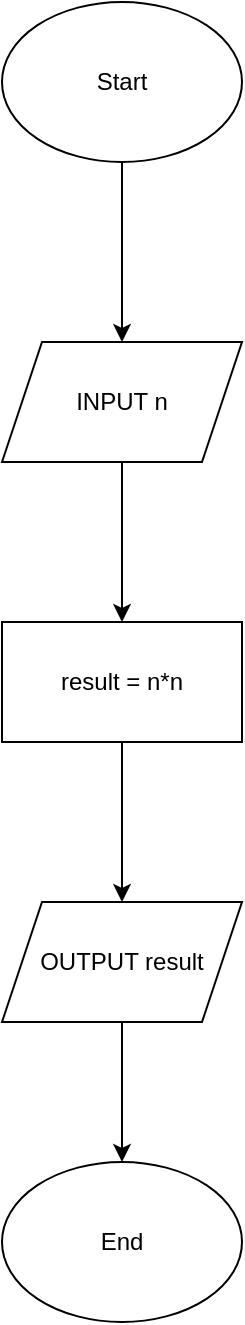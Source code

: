 <mxfile version="20.8.2" type="device" pages="3"><diagram id="nqqiFRn0hkPvzdX918J_" name="Trang-1"><mxGraphModel dx="1050" dy="581" grid="1" gridSize="10" guides="1" tooltips="1" connect="1" arrows="1" fold="1" page="1" pageScale="1" pageWidth="827" pageHeight="1169" math="0" shadow="0"><root><mxCell id="0"/><mxCell id="1" parent="0"/><mxCell id="qv5-6G9c6YGMiAzhuYph-3" value="" style="edgeStyle=orthogonalEdgeStyle;rounded=0;orthogonalLoop=1;jettySize=auto;html=1;" edge="1" parent="1" source="qv5-6G9c6YGMiAzhuYph-1"><mxGeometry relative="1" as="geometry"><mxPoint x="414" y="230" as="targetPoint"/></mxGeometry></mxCell><mxCell id="qv5-6G9c6YGMiAzhuYph-1" value="Start" style="ellipse;whiteSpace=wrap;html=1;" vertex="1" parent="1"><mxGeometry x="354" y="60" width="120" height="80" as="geometry"/></mxCell><mxCell id="qv5-6G9c6YGMiAzhuYph-7" value="" style="edgeStyle=orthogonalEdgeStyle;rounded=0;orthogonalLoop=1;jettySize=auto;html=1;" edge="1" parent="1" source="qv5-6G9c6YGMiAzhuYph-5" target="qv5-6G9c6YGMiAzhuYph-6"><mxGeometry relative="1" as="geometry"/></mxCell><mxCell id="qv5-6G9c6YGMiAzhuYph-5" value="INPUT n" style="shape=parallelogram;perimeter=parallelogramPerimeter;whiteSpace=wrap;html=1;fixedSize=1;" vertex="1" parent="1"><mxGeometry x="354" y="230" width="120" height="60" as="geometry"/></mxCell><mxCell id="qv5-6G9c6YGMiAzhuYph-9" value="" style="edgeStyle=orthogonalEdgeStyle;rounded=0;orthogonalLoop=1;jettySize=auto;html=1;" edge="1" parent="1" source="qv5-6G9c6YGMiAzhuYph-6" target="qv5-6G9c6YGMiAzhuYph-8"><mxGeometry relative="1" as="geometry"/></mxCell><mxCell id="qv5-6G9c6YGMiAzhuYph-6" value="result = n*n" style="whiteSpace=wrap;html=1;" vertex="1" parent="1"><mxGeometry x="354" y="370" width="120" height="60" as="geometry"/></mxCell><mxCell id="qv5-6G9c6YGMiAzhuYph-11" value="" style="edgeStyle=orthogonalEdgeStyle;rounded=0;orthogonalLoop=1;jettySize=auto;html=1;" edge="1" parent="1" source="qv5-6G9c6YGMiAzhuYph-8"><mxGeometry relative="1" as="geometry"><mxPoint x="414" y="640" as="targetPoint"/></mxGeometry></mxCell><mxCell id="qv5-6G9c6YGMiAzhuYph-8" value="OUTPUT result" style="shape=parallelogram;perimeter=parallelogramPerimeter;whiteSpace=wrap;html=1;fixedSize=1;" vertex="1" parent="1"><mxGeometry x="354" y="510" width="120" height="60" as="geometry"/></mxCell><mxCell id="qv5-6G9c6YGMiAzhuYph-12" value="End" style="ellipse;whiteSpace=wrap;html=1;" vertex="1" parent="1"><mxGeometry x="354" y="640" width="120" height="80" as="geometry"/></mxCell></root></mxGraphModel></diagram><diagram id="CeKol71OozjvBRDAgCuP" name="Trang-2"><mxGraphModel dx="1050" dy="581" grid="1" gridSize="10" guides="1" tooltips="1" connect="1" arrows="1" fold="1" page="1" pageScale="1" pageWidth="827" pageHeight="1169" math="0" shadow="0"><root><mxCell id="0"/><mxCell id="1" parent="0"/><mxCell id="Hib7ySwVW1hZHQfF7jVx-1" value="START" style="ellipse;whiteSpace=wrap;html=1;" vertex="1" parent="1"><mxGeometry x="320" y="40" width="120" height="80" as="geometry"/></mxCell><mxCell id="GMZjqi1hbun8zMXeVJkL-1" value="INPUT a,b" style="shape=parallelogram;perimeter=parallelogramPerimeter;whiteSpace=wrap;html=1;fixedSize=1;" vertex="1" parent="1"><mxGeometry x="320" y="150" width="120" height="60" as="geometry"/></mxCell><mxCell id="GMZjqi1hbun8zMXeVJkL-2" value="s = a*b&lt;br&gt;p = (a+b)*2" style="rounded=0;whiteSpace=wrap;html=1;" vertex="1" parent="1"><mxGeometry x="320" y="240" width="120" height="60" as="geometry"/></mxCell><mxCell id="GMZjqi1hbun8zMXeVJkL-3" value="OUTPUT s,p" style="shape=parallelogram;perimeter=parallelogramPerimeter;whiteSpace=wrap;html=1;fixedSize=1;" vertex="1" parent="1"><mxGeometry x="320" y="340" width="120" height="60" as="geometry"/></mxCell><mxCell id="GMZjqi1hbun8zMXeVJkL-4" value="End&lt;br&gt;" style="ellipse;whiteSpace=wrap;html=1;" vertex="1" parent="1"><mxGeometry x="320" y="430" width="120" height="80" as="geometry"/></mxCell></root></mxGraphModel></diagram><diagram id="mgC7pVIph7aVnANY-_q-" name="Trang-3"><mxGraphModel dx="1050" dy="581" grid="1" gridSize="10" guides="1" tooltips="1" connect="1" arrows="1" fold="1" page="1" pageScale="1" pageWidth="827" pageHeight="1169" math="0" shadow="0"><root><mxCell id="0"/><mxCell id="1" parent="0"/><mxCell id="gIFJ70KlulRF0_t2mgNh-4" value="" style="edgeStyle=orthogonalEdgeStyle;rounded=0;orthogonalLoop=1;jettySize=auto;html=1;" edge="1" parent="1" source="gIFJ70KlulRF0_t2mgNh-1" target="gIFJ70KlulRF0_t2mgNh-2"><mxGeometry relative="1" as="geometry"/></mxCell><mxCell id="gIFJ70KlulRF0_t2mgNh-1" value="START&amp;nbsp;" style="ellipse;whiteSpace=wrap;html=1;" vertex="1" parent="1"><mxGeometry x="340" y="40" width="120" height="80" as="geometry"/></mxCell><mxCell id="gIFJ70KlulRF0_t2mgNh-5" value="" style="edgeStyle=orthogonalEdgeStyle;rounded=0;orthogonalLoop=1;jettySize=auto;html=1;" edge="1" parent="1" source="gIFJ70KlulRF0_t2mgNh-2" target="gIFJ70KlulRF0_t2mgNh-3"><mxGeometry relative="1" as="geometry"/></mxCell><mxCell id="gIFJ70KlulRF0_t2mgNh-2" value="INPUT diemcuoiki" style="shape=parallelogram;perimeter=parallelogramPerimeter;whiteSpace=wrap;html=1;fixedSize=1;" vertex="1" parent="1"><mxGeometry x="305" y="150" width="190" height="60" as="geometry"/></mxCell><mxCell id="gIFJ70KlulRF0_t2mgNh-7" value="" style="edgeStyle=orthogonalEdgeStyle;rounded=0;orthogonalLoop=1;jettySize=auto;html=1;" edge="1" parent="1" source="gIFJ70KlulRF0_t2mgNh-3"><mxGeometry relative="1" as="geometry"><mxPoint x="620" y="370" as="targetPoint"/></mxGeometry></mxCell><mxCell id="gIFJ70KlulRF0_t2mgNh-10" style="edgeStyle=orthogonalEdgeStyle;rounded=0;orthogonalLoop=1;jettySize=auto;html=1;entryX=0.435;entryY=-0.003;entryDx=0;entryDy=0;entryPerimeter=0;" edge="1" parent="1" source="gIFJ70KlulRF0_t2mgNh-3"><mxGeometry relative="1" as="geometry"><mxPoint x="217.425" y="369.82" as="targetPoint"/></mxGeometry></mxCell><mxCell id="gIFJ70KlulRF0_t2mgNh-3" value="diemcuoiki &amp;gt;= 8.5" style="rhombus;whiteSpace=wrap;html=1;" vertex="1" parent="1"><mxGeometry x="335" y="250" width="130" height="80" as="geometry"/></mxCell><mxCell id="gIFJ70KlulRF0_t2mgNh-8" value="FALSE" style="text;html=1;align=center;verticalAlign=middle;resizable=0;points=[];autosize=1;strokeColor=none;fillColor=none;" vertex="1" parent="1"><mxGeometry x="490" y="250" width="60" height="30" as="geometry"/></mxCell><mxCell id="gIFJ70KlulRF0_t2mgNh-11" value="TRUE" style="text;html=1;align=center;verticalAlign=middle;resizable=0;points=[];autosize=1;strokeColor=none;fillColor=none;" vertex="1" parent="1"><mxGeometry x="260" y="255" width="60" height="30" as="geometry"/></mxCell><mxCell id="gIFJ70KlulRF0_t2mgNh-15" style="edgeStyle=orthogonalEdgeStyle;rounded=0;orthogonalLoop=1;jettySize=auto;html=1;entryX=-0.003;entryY=0.613;entryDx=0;entryDy=0;entryPerimeter=0;exitX=0.5;exitY=1;exitDx=0;exitDy=0;" edge="1" parent="1" source="gIFJ70KlulRF0_t2mgNh-12" target="gIFJ70KlulRF0_t2mgNh-14"><mxGeometry relative="1" as="geometry"/></mxCell><mxCell id="gIFJ70KlulRF0_t2mgNh-12" value="OUTPUT duoctuyenthang" style="shape=parallelogram;perimeter=parallelogramPerimeter;whiteSpace=wrap;html=1;fixedSize=1;" vertex="1" parent="1"><mxGeometry x="120" y="370" width="210" height="60" as="geometry"/></mxCell><mxCell id="gIFJ70KlulRF0_t2mgNh-16" style="edgeStyle=orthogonalEdgeStyle;rounded=0;orthogonalLoop=1;jettySize=auto;html=1;entryX=1;entryY=0.5;entryDx=0;entryDy=0;exitX=0.5;exitY=1;exitDx=0;exitDy=0;" edge="1" parent="1" source="gIFJ70KlulRF0_t2mgNh-13" target="gIFJ70KlulRF0_t2mgNh-14"><mxGeometry relative="1" as="geometry"/></mxCell><mxCell id="gIFJ70KlulRF0_t2mgNh-13" value="OUTPUT ban chua du diem" style="shape=parallelogram;perimeter=parallelogramPerimeter;whiteSpace=wrap;html=1;fixedSize=1;" vertex="1" parent="1"><mxGeometry x="490" y="370" width="210" height="60" as="geometry"/></mxCell><mxCell id="gIFJ70KlulRF0_t2mgNh-14" value="END" style="ellipse;whiteSpace=wrap;html=1;" vertex="1" parent="1"><mxGeometry x="340" y="480" width="120" height="80" as="geometry"/></mxCell></root></mxGraphModel></diagram></mxfile>